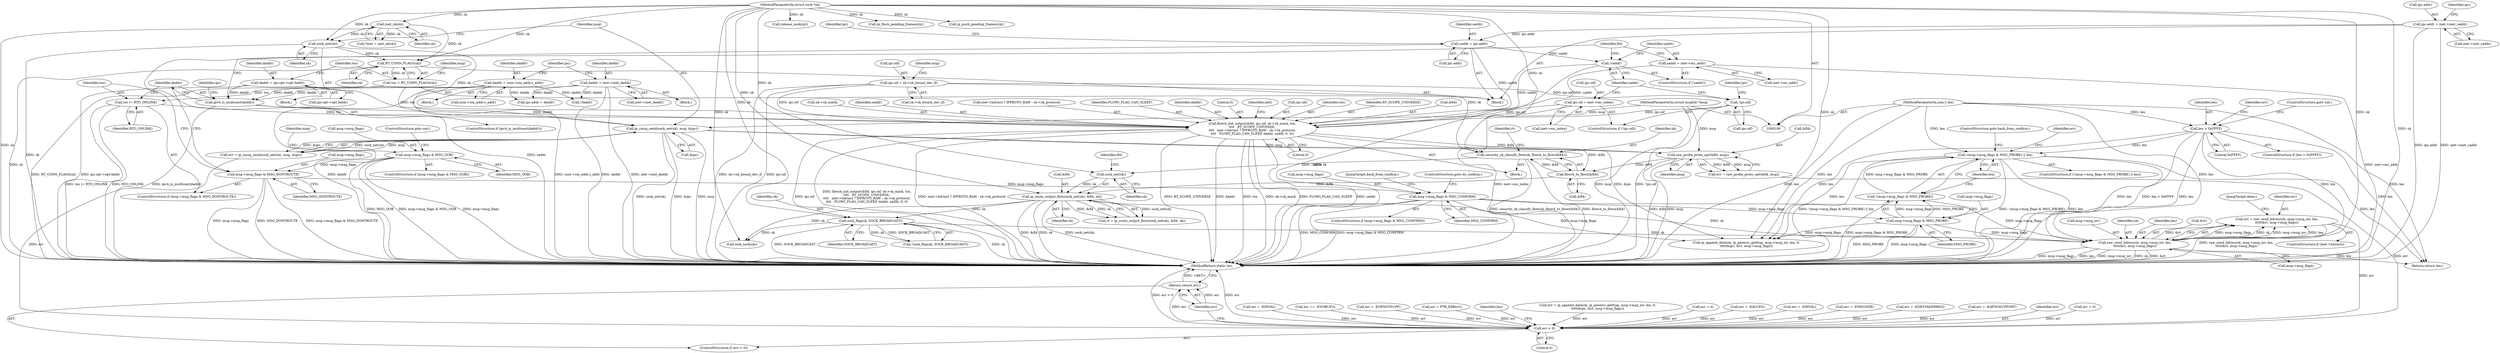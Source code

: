 digraph "0_linux_f6d8bd051c391c1c0458a30b2a7abcd939329259_27@API" {
"1000486" [label="(Call,err = raw_send_hdrinc(sk, msg->msg_iov, len,\n\t\t\t\t\t&rt, msg->msg_flags))"];
"1000488" [label="(Call,raw_send_hdrinc(sk, msg->msg_iov, len,\n\t\t\t\t\t&rt, msg->msg_flags))"];
"1000440" [label="(Call,ip_route_output_flow(sock_net(sk), &fl4, sk))"];
"1000441" [label="(Call,sock_net(sk))"];
"1000433" [label="(Call,security_sk_classify_flow(sk, flowi4_to_flowi(&fl4)))"];
"1000357" [label="(Call,RT_CONN_FLAGS(sk))"];
"1000255" [label="(Call,sock_net(sk))"];
"1000115" [label="(Call,inet_sk(sk))"];
"1000108" [label="(MethodParameterIn,struct sock *sk)"];
"1000435" [label="(Call,flowi4_to_flowi(&fl4))"];
"1000426" [label="(Call,raw_probe_proto_opt(&fl4, msg))"];
"1000394" [label="(Call,flowi4_init_output(&fl4, ipc.oif, sk->sk_mark, tos,\n\t\t\t\t   RT_SCOPE_UNIVERSE,\n\t\t\t\t   inet->hdrincl ? IPPROTO_RAW : sk->sk_protocol,\n\t\t\t\t   FLOWI_FLAG_CAN_SLEEP, daddr, saddr, 0, 0))"];
"1000377" [label="(Call,ipc.oif = inet->mc_index)"];
"1000373" [label="(Call,!ipc.oif)"];
"1000240" [label="(Call,ipc.oif = sk->sk_bound_dev_if)"];
"1000355" [label="(Call,tos = RT_CONN_FLAGS(sk))"];
"1000365" [label="(Call,tos |= RTO_ONLINK)"];
"1000369" [label="(Call,ipv4_is_multicast(daddr))"];
"1000346" [label="(Call,daddr = ipc.opt->opt.faddr)"];
"1000218" [label="(Call,daddr = inet->inet_daddr)"];
"1000198" [label="(Call,daddr = usin->sin_addr.s_addr)"];
"1000387" [label="(Call,saddr = inet->mc_addr)"];
"1000385" [label="(Call,!saddr)"];
"1000270" [label="(Call,saddr = ipc.addr)"];
"1000223" [label="(Call,ipc.addr = inet->inet_saddr)"];
"1000254" [label="(Call,ip_cmsg_send(sock_net(sk), msg, &ipc))"];
"1000109" [label="(MethodParameterIn,struct msghdr *msg)"];
"1000470" [label="(Call,sock_flag(sk, SOCK_BROADCAST))"];
"1000589" [label="(Call,!(msg->msg_flags & MSG_PROBE) || len)"];
"1000590" [label="(Call,!(msg->msg_flags & MSG_PROBE))"];
"1000591" [label="(Call,msg->msg_flags & MSG_PROBE)"];
"1000475" [label="(Call,msg->msg_flags & MSG_CONFIRM)"];
"1000360" [label="(Call,msg->msg_flags & MSG_DONTROUTE)"];
"1000145" [label="(Call,msg->msg_flags & MSG_OOB)"];
"1000136" [label="(Call,len > 0xFFFF)"];
"1000110" [label="(MethodParameterIn,size_t len)"];
"1000575" [label="(Call,err < 0)"];
"1000578" [label="(Return,return err;)"];
"1000227" [label="(Call,inet->inet_saddr)"];
"1000490" [label="(Call,msg->msg_iov)"];
"1000433" [label="(Call,security_sk_classify_flow(sk, flowi4_to_flowi(&fl4)))"];
"1000141" [label="(Identifier,err)"];
"1000365" [label="(Call,tos |= RTO_ONLINK)"];
"1000588" [label="(ControlStructure,if (!(msg->msg_flags & MSG_PROBE) || len))"];
"1000577" [label="(Literal,0)"];
"1000387" [label="(Call,saddr = inet->mc_addr)"];
"1000324" [label="(Call,err = -EINVAL)"];
"1000277" [label="(Identifier,ipc)"];
"1000400" [label="(Call,sk->sk_mark)"];
"1000440" [label="(Call,ip_route_output_flow(sock_net(sk), &fl4, sk))"];
"1000254" [label="(Call,ip_cmsg_send(sock_net(sk), msg, &ipc))"];
"1000564" [label="(JumpTarget,done:)"];
"1000355" [label="(Call,tos = RT_CONN_FLAGS(sk))"];
"1000479" [label="(Identifier,MSG_CONFIRM)"];
"1000415" [label="(Identifier,saddr)"];
"1000551" [label="(Call,err == -ENOBUFS)"];
"1000218" [label="(Call,daddr = inet->inet_daddr)"];
"1000223" [label="(Call,ipc.addr = inet->inet_saddr)"];
"1000356" [label="(Identifier,tos)"];
"1000139" [label="(ControlStructure,goto out;)"];
"1000272" [label="(Call,ipc.addr)"];
"1000255" [label="(Call,sock_net(sk))"];
"1000377" [label="(Call,ipc.oif = inet->mc_index)"];
"1000590" [label="(Call,!(msg->msg_flags & MSG_PROBE))"];
"1000200" [label="(Call,usin->sin_addr.s_addr)"];
"1000341" [label="(Block,)"];
"1000138" [label="(Literal,0xFFFF)"];
"1000486" [label="(Call,err = raw_send_hdrinc(sk, msg->msg_iov, len,\n\t\t\t\t\t&rt, msg->msg_flags))"];
"1000517" [label="(Call,ip_append_data(sk, ip_generic_getfrag, msg->msg_iov, len, 0,\n\t\t\t\t\t&ipc, &rt, msg->msg_flags))"];
"1000405" [label="(Call,inet->hdrincl ? IPPROTO_RAW : sk->sk_protocol)"];
"1000434" [label="(Identifier,sk)"];
"1000346" [label="(Call,daddr = ipc.opt->opt.faddr)"];
"1000475" [label="(Call,msg->msg_flags & MSG_CONFIRM)"];
"1000225" [label="(Identifier,ipc)"];
"1000471" [label="(Identifier,sk)"];
"1000140" [label="(Call,err = -EOPNOTSUPP)"];
"1000348" [label="(Call,ipc.opt->opt.faddr)"];
"1000427" [label="(Call,&fl4)"];
"1000244" [label="(Call,sk->sk_bound_dev_if)"];
"1000413" [label="(Identifier,FLOWI_FLAG_CAN_SLEEP)"];
"1000361" [label="(Call,msg->msg_flags)"];
"1000137" [label="(Identifier,len)"];
"1000372" [label="(ControlStructure,if (!ipc.oif))"];
"1000596" [label="(Identifier,len)"];
"1000592" [label="(Call,msg->msg_flags)"];
"1000258" [label="(Call,&ipc)"];
"1000362" [label="(Identifier,msg)"];
"1000146" [label="(Call,msg->msg_flags)"];
"1000589" [label="(Call,!(msg->msg_flags & MSG_PROBE) || len)"];
"1000435" [label="(Call,flowi4_to_flowi(&fl4))"];
"1000375" [label="(Identifier,ipc)"];
"1000450" [label="(Call,err = PTR_ERR(rt))"];
"1000198" [label="(Call,daddr = usin->sin_addr.s_addr)"];
"1000414" [label="(Identifier,daddr)"];
"1000224" [label="(Call,ipc.addr)"];
"1000241" [label="(Call,ipc.oif)"];
"1000474" [label="(ControlStructure,if (msg->msg_flags & MSG_CONFIRM))"];
"1000513" [label="(Call,lock_sock(sk))"];
"1000597" [label="(ControlStructure,goto back_from_confirm;)"];
"1000578" [label="(Return,return err;)"];
"1000270" [label="(Call,saddr = ipc.addr)"];
"1000275" [label="(Call,ipc.addr = daddr)"];
"1000367" [label="(Identifier,RTO_ONLINK)"];
"1000360" [label="(Call,msg->msg_flags & MSG_DONTROUTE)"];
"1000115" [label="(Call,inet_sk(sk))"];
"1000496" [label="(Call,msg->msg_flags)"];
"1000359" [label="(ControlStructure,if (msg->msg_flags & MSG_DONTROUTE))"];
"1000581" [label="(Identifier,len)"];
"1000416" [label="(Literal,0)"];
"1000384" [label="(ControlStructure,if (!saddr))"];
"1000470" [label="(Call,sock_flag(sk, SOCK_BROADCAST))"];
"1000113" [label="(Call,*inet = inet_sk(sk))"];
"1000357" [label="(Call,RT_CONN_FLAGS(sk))"];
"1000385" [label="(Call,!saddr)"];
"1000240" [label="(Call,ipc.oif = sk->sk_bound_dev_if)"];
"1000386" [label="(Identifier,saddr)"];
"1000515" [label="(Call,err = ip_append_data(sk, ip_generic_getfrag, msg->msg_iov, len, 0,\n\t\t\t\t\t&ipc, &rt, msg->msg_flags))"];
"1000559" [label="(Call,err = 0)"];
"1000144" [label="(ControlStructure,if (msg->msg_flags & MSG_OOB))"];
"1000489" [label="(Identifier,sk)"];
"1000488" [label="(Call,raw_send_hdrinc(sk, msg->msg_iov, len,\n\t\t\t\t\t&rt, msg->msg_flags))"];
"1000347" [label="(Identifier,daddr)"];
"1000150" [label="(ControlStructure,goto out;)"];
"1000436" [label="(Call,&fl4)"];
"1000109" [label="(MethodParameterIn,struct msghdr *msg)"];
"1000472" [label="(Identifier,SOCK_BROADCAST)"];
"1000389" [label="(Call,inet->mc_addr)"];
"1000580" [label="(Return,return len;)"];
"1000252" [label="(Call,err = ip_cmsg_send(sock_net(sk), msg, &ipc))"];
"1000421" [label="(Identifier,inet)"];
"1000476" [label="(Call,msg->msg_flags)"];
"1000458" [label="(Call,err = -EACCES)"];
"1000482" [label="(ControlStructure,if (inet->hdrincl))"];
"1000153" [label="(Identifier,msg)"];
"1000394" [label="(Call,flowi4_init_output(&fl4, ipc.oif, sk->sk_mark, tos,\n\t\t\t\t   RT_SCOPE_UNIVERSE,\n\t\t\t\t   inet->hdrincl ? IPPROTO_RAW : sk->sk_protocol,\n\t\t\t\t   FLOWI_FLAG_CAN_SLEEP, daddr, saddr, 0, 0))"];
"1000219" [label="(Identifier,daddr)"];
"1000443" [label="(Call,&fl4)"];
"1000164" [label="(Call,err = -EINVAL)"];
"1000370" [label="(Identifier,daddr)"];
"1000364" [label="(Identifier,MSG_DONTROUTE)"];
"1000373" [label="(Call,!ipc.oif)"];
"1000481" [label="(JumpTarget,back_from_confirm:)"];
"1000438" [label="(Call,rt = ip_route_output_flow(sock_net(sk), &fl4, sk))"];
"1000480" [label="(ControlStructure,goto do_confirm;)"];
"1000595" [label="(Identifier,MSG_PROBE)"];
"1000257" [label="(Identifier,msg)"];
"1000424" [label="(Call,err = raw_probe_proto_opt(&fl4, msg))"];
"1000343" [label="(Call,!daddr)"];
"1000417" [label="(Literal,0)"];
"1000579" [label="(Identifier,err)"];
"1000249" [label="(Identifier,msg)"];
"1000493" [label="(Identifier,len)"];
"1000429" [label="(Identifier,msg)"];
"1000444" [label="(Identifier,fl4)"];
"1000131" [label="(Call,err = -EMSGSIZE)"];
"1000397" [label="(Call,ipc.oif)"];
"1000562" [label="(Call,release_sock(sk))"];
"1000469" [label="(Call,!sock_flag(sk, SOCK_BROADCAST))"];
"1000256" [label="(Identifier,sk)"];
"1000368" [label="(ControlStructure,if (ipv4_is_multicast(daddr)))"];
"1000271" [label="(Identifier,saddr)"];
"1000111" [label="(Block,)"];
"1000439" [label="(Identifier,rt)"];
"1000445" [label="(Identifier,sk)"];
"1000381" [label="(Call,inet->mc_index)"];
"1000206" [label="(Block,)"];
"1000145" [label="(Call,msg->msg_flags & MSG_OOB)"];
"1000369" [label="(Call,ipv4_is_multicast(daddr))"];
"1000135" [label="(ControlStructure,if (len > 0xFFFF))"];
"1000207" [label="(Call,err = -EDESTADDRREQ)"];
"1000403" [label="(Identifier,tos)"];
"1000404" [label="(Identifier,RT_SCOPE_UNIVERSE)"];
"1000149" [label="(Identifier,MSG_OOB)"];
"1000591" [label="(Call,msg->msg_flags & MSG_PROBE)"];
"1000602" [label="(MethodReturn,static int)"];
"1000494" [label="(Call,&rt)"];
"1000599" [label="(Identifier,err)"];
"1000574" [label="(ControlStructure,if (err < 0))"];
"1000442" [label="(Identifier,sk)"];
"1000189" [label="(Call,err = -EAFNOSUPPORT)"];
"1000232" [label="(Identifier,ipc)"];
"1000396" [label="(Identifier,fl4)"];
"1000374" [label="(Call,ipc.oif)"];
"1000392" [label="(Block,)"];
"1000576" [label="(Identifier,err)"];
"1000388" [label="(Identifier,saddr)"];
"1000441" [label="(Call,sock_net(sk))"];
"1000358" [label="(Identifier,sk)"];
"1000395" [label="(Call,&fl4)"];
"1000575" [label="(Call,err < 0)"];
"1000136" [label="(Call,len > 0xFFFF)"];
"1000534" [label="(Call,ip_flush_pending_frames(sk))"];
"1000378" [label="(Call,ipc.oif)"];
"1000379" [label="(Identifier,ipc)"];
"1000547" [label="(Call,ip_push_pending_frames(sk))"];
"1000116" [label="(Identifier,sk)"];
"1000155" [label="(Block,)"];
"1000426" [label="(Call,raw_probe_proto_opt(&fl4, msg))"];
"1000220" [label="(Call,inet->inet_daddr)"];
"1000199" [label="(Identifier,daddr)"];
"1000366" [label="(Identifier,tos)"];
"1000108" [label="(MethodParameterIn,struct sock *sk)"];
"1000487" [label="(Identifier,err)"];
"1000598" [label="(Call,err = 0)"];
"1000110" [label="(MethodParameterIn,size_t len)"];
"1000486" -> "1000482"  [label="AST: "];
"1000486" -> "1000488"  [label="CFG: "];
"1000487" -> "1000486"  [label="AST: "];
"1000488" -> "1000486"  [label="AST: "];
"1000564" -> "1000486"  [label="CFG: "];
"1000486" -> "1000602"  [label="DDG: raw_send_hdrinc(sk, msg->msg_iov, len,\n\t\t\t\t\t&rt, msg->msg_flags)"];
"1000488" -> "1000486"  [label="DDG: msg->msg_flags"];
"1000488" -> "1000486"  [label="DDG: sk"];
"1000488" -> "1000486"  [label="DDG: msg->msg_iov"];
"1000488" -> "1000486"  [label="DDG: len"];
"1000488" -> "1000486"  [label="DDG: &rt"];
"1000486" -> "1000575"  [label="DDG: err"];
"1000488" -> "1000496"  [label="CFG: "];
"1000489" -> "1000488"  [label="AST: "];
"1000490" -> "1000488"  [label="AST: "];
"1000493" -> "1000488"  [label="AST: "];
"1000494" -> "1000488"  [label="AST: "];
"1000496" -> "1000488"  [label="AST: "];
"1000488" -> "1000602"  [label="DDG: sk"];
"1000488" -> "1000602"  [label="DDG: &rt"];
"1000488" -> "1000602"  [label="DDG: msg->msg_flags"];
"1000488" -> "1000602"  [label="DDG: len"];
"1000488" -> "1000602"  [label="DDG: msg->msg_iov"];
"1000440" -> "1000488"  [label="DDG: sk"];
"1000470" -> "1000488"  [label="DDG: sk"];
"1000108" -> "1000488"  [label="DDG: sk"];
"1000589" -> "1000488"  [label="DDG: len"];
"1000136" -> "1000488"  [label="DDG: len"];
"1000110" -> "1000488"  [label="DDG: len"];
"1000475" -> "1000488"  [label="DDG: msg->msg_flags"];
"1000591" -> "1000488"  [label="DDG: msg->msg_flags"];
"1000488" -> "1000580"  [label="DDG: len"];
"1000440" -> "1000438"  [label="AST: "];
"1000440" -> "1000445"  [label="CFG: "];
"1000441" -> "1000440"  [label="AST: "];
"1000443" -> "1000440"  [label="AST: "];
"1000445" -> "1000440"  [label="AST: "];
"1000438" -> "1000440"  [label="CFG: "];
"1000440" -> "1000602"  [label="DDG: &fl4"];
"1000440" -> "1000602"  [label="DDG: sk"];
"1000440" -> "1000602"  [label="DDG: sock_net(sk)"];
"1000440" -> "1000438"  [label="DDG: sock_net(sk)"];
"1000440" -> "1000438"  [label="DDG: &fl4"];
"1000440" -> "1000438"  [label="DDG: sk"];
"1000441" -> "1000440"  [label="DDG: sk"];
"1000435" -> "1000440"  [label="DDG: &fl4"];
"1000108" -> "1000440"  [label="DDG: sk"];
"1000440" -> "1000470"  [label="DDG: sk"];
"1000440" -> "1000513"  [label="DDG: sk"];
"1000441" -> "1000442"  [label="CFG: "];
"1000442" -> "1000441"  [label="AST: "];
"1000444" -> "1000441"  [label="CFG: "];
"1000433" -> "1000441"  [label="DDG: sk"];
"1000108" -> "1000441"  [label="DDG: sk"];
"1000433" -> "1000392"  [label="AST: "];
"1000433" -> "1000435"  [label="CFG: "];
"1000434" -> "1000433"  [label="AST: "];
"1000435" -> "1000433"  [label="AST: "];
"1000439" -> "1000433"  [label="CFG: "];
"1000433" -> "1000602"  [label="DDG: security_sk_classify_flow(sk, flowi4_to_flowi(&fl4))"];
"1000433" -> "1000602"  [label="DDG: flowi4_to_flowi(&fl4)"];
"1000357" -> "1000433"  [label="DDG: sk"];
"1000108" -> "1000433"  [label="DDG: sk"];
"1000435" -> "1000433"  [label="DDG: &fl4"];
"1000357" -> "1000355"  [label="AST: "];
"1000357" -> "1000358"  [label="CFG: "];
"1000358" -> "1000357"  [label="AST: "];
"1000355" -> "1000357"  [label="CFG: "];
"1000357" -> "1000602"  [label="DDG: sk"];
"1000357" -> "1000355"  [label="DDG: sk"];
"1000255" -> "1000357"  [label="DDG: sk"];
"1000115" -> "1000357"  [label="DDG: sk"];
"1000108" -> "1000357"  [label="DDG: sk"];
"1000255" -> "1000254"  [label="AST: "];
"1000255" -> "1000256"  [label="CFG: "];
"1000256" -> "1000255"  [label="AST: "];
"1000257" -> "1000255"  [label="CFG: "];
"1000255" -> "1000602"  [label="DDG: sk"];
"1000255" -> "1000254"  [label="DDG: sk"];
"1000115" -> "1000255"  [label="DDG: sk"];
"1000108" -> "1000255"  [label="DDG: sk"];
"1000115" -> "1000113"  [label="AST: "];
"1000115" -> "1000116"  [label="CFG: "];
"1000116" -> "1000115"  [label="AST: "];
"1000113" -> "1000115"  [label="CFG: "];
"1000115" -> "1000602"  [label="DDG: sk"];
"1000115" -> "1000113"  [label="DDG: sk"];
"1000108" -> "1000115"  [label="DDG: sk"];
"1000108" -> "1000106"  [label="AST: "];
"1000108" -> "1000602"  [label="DDG: sk"];
"1000108" -> "1000470"  [label="DDG: sk"];
"1000108" -> "1000513"  [label="DDG: sk"];
"1000108" -> "1000517"  [label="DDG: sk"];
"1000108" -> "1000534"  [label="DDG: sk"];
"1000108" -> "1000547"  [label="DDG: sk"];
"1000108" -> "1000562"  [label="DDG: sk"];
"1000435" -> "1000436"  [label="CFG: "];
"1000436" -> "1000435"  [label="AST: "];
"1000426" -> "1000435"  [label="DDG: &fl4"];
"1000394" -> "1000435"  [label="DDG: &fl4"];
"1000426" -> "1000424"  [label="AST: "];
"1000426" -> "1000429"  [label="CFG: "];
"1000427" -> "1000426"  [label="AST: "];
"1000429" -> "1000426"  [label="AST: "];
"1000424" -> "1000426"  [label="CFG: "];
"1000426" -> "1000602"  [label="DDG: &fl4"];
"1000426" -> "1000602"  [label="DDG: msg"];
"1000426" -> "1000424"  [label="DDG: &fl4"];
"1000426" -> "1000424"  [label="DDG: msg"];
"1000394" -> "1000426"  [label="DDG: &fl4"];
"1000254" -> "1000426"  [label="DDG: msg"];
"1000109" -> "1000426"  [label="DDG: msg"];
"1000394" -> "1000392"  [label="AST: "];
"1000394" -> "1000417"  [label="CFG: "];
"1000395" -> "1000394"  [label="AST: "];
"1000397" -> "1000394"  [label="AST: "];
"1000400" -> "1000394"  [label="AST: "];
"1000403" -> "1000394"  [label="AST: "];
"1000404" -> "1000394"  [label="AST: "];
"1000405" -> "1000394"  [label="AST: "];
"1000413" -> "1000394"  [label="AST: "];
"1000414" -> "1000394"  [label="AST: "];
"1000415" -> "1000394"  [label="AST: "];
"1000416" -> "1000394"  [label="AST: "];
"1000417" -> "1000394"  [label="AST: "];
"1000421" -> "1000394"  [label="CFG: "];
"1000394" -> "1000602"  [label="DDG: ipc.oif"];
"1000394" -> "1000602"  [label="DDG: flowi4_init_output(&fl4, ipc.oif, sk->sk_mark, tos,\n\t\t\t\t   RT_SCOPE_UNIVERSE,\n\t\t\t\t   inet->hdrincl ? IPPROTO_RAW : sk->sk_protocol,\n\t\t\t\t   FLOWI_FLAG_CAN_SLEEP, daddr, saddr, 0, 0)"];
"1000394" -> "1000602"  [label="DDG: inet->hdrincl ? IPPROTO_RAW : sk->sk_protocol"];
"1000394" -> "1000602"  [label="DDG: RT_SCOPE_UNIVERSE"];
"1000394" -> "1000602"  [label="DDG: daddr"];
"1000394" -> "1000602"  [label="DDG: tos"];
"1000394" -> "1000602"  [label="DDG: sk->sk_mark"];
"1000394" -> "1000602"  [label="DDG: FLOWI_FLAG_CAN_SLEEP"];
"1000394" -> "1000602"  [label="DDG: saddr"];
"1000377" -> "1000394"  [label="DDG: ipc.oif"];
"1000373" -> "1000394"  [label="DDG: ipc.oif"];
"1000240" -> "1000394"  [label="DDG: ipc.oif"];
"1000355" -> "1000394"  [label="DDG: tos"];
"1000365" -> "1000394"  [label="DDG: tos"];
"1000369" -> "1000394"  [label="DDG: daddr"];
"1000387" -> "1000394"  [label="DDG: saddr"];
"1000385" -> "1000394"  [label="DDG: saddr"];
"1000270" -> "1000394"  [label="DDG: saddr"];
"1000377" -> "1000372"  [label="AST: "];
"1000377" -> "1000381"  [label="CFG: "];
"1000378" -> "1000377"  [label="AST: "];
"1000381" -> "1000377"  [label="AST: "];
"1000386" -> "1000377"  [label="CFG: "];
"1000377" -> "1000602"  [label="DDG: inet->mc_index"];
"1000373" -> "1000372"  [label="AST: "];
"1000373" -> "1000374"  [label="CFG: "];
"1000374" -> "1000373"  [label="AST: "];
"1000379" -> "1000373"  [label="CFG: "];
"1000386" -> "1000373"  [label="CFG: "];
"1000373" -> "1000602"  [label="DDG: !ipc.oif"];
"1000240" -> "1000373"  [label="DDG: ipc.oif"];
"1000240" -> "1000111"  [label="AST: "];
"1000240" -> "1000244"  [label="CFG: "];
"1000241" -> "1000240"  [label="AST: "];
"1000244" -> "1000240"  [label="AST: "];
"1000249" -> "1000240"  [label="CFG: "];
"1000240" -> "1000602"  [label="DDG: sk->sk_bound_dev_if"];
"1000240" -> "1000602"  [label="DDG: ipc.oif"];
"1000355" -> "1000111"  [label="AST: "];
"1000356" -> "1000355"  [label="AST: "];
"1000362" -> "1000355"  [label="CFG: "];
"1000355" -> "1000602"  [label="DDG: RT_CONN_FLAGS(sk)"];
"1000355" -> "1000365"  [label="DDG: tos"];
"1000365" -> "1000359"  [label="AST: "];
"1000365" -> "1000367"  [label="CFG: "];
"1000366" -> "1000365"  [label="AST: "];
"1000367" -> "1000365"  [label="AST: "];
"1000370" -> "1000365"  [label="CFG: "];
"1000365" -> "1000602"  [label="DDG: tos |= RTO_ONLINK"];
"1000365" -> "1000602"  [label="DDG: RTO_ONLINK"];
"1000369" -> "1000368"  [label="AST: "];
"1000369" -> "1000370"  [label="CFG: "];
"1000370" -> "1000369"  [label="AST: "];
"1000375" -> "1000369"  [label="CFG: "];
"1000396" -> "1000369"  [label="CFG: "];
"1000369" -> "1000602"  [label="DDG: ipv4_is_multicast(daddr)"];
"1000346" -> "1000369"  [label="DDG: daddr"];
"1000218" -> "1000369"  [label="DDG: daddr"];
"1000198" -> "1000369"  [label="DDG: daddr"];
"1000346" -> "1000341"  [label="AST: "];
"1000346" -> "1000348"  [label="CFG: "];
"1000347" -> "1000346"  [label="AST: "];
"1000348" -> "1000346"  [label="AST: "];
"1000356" -> "1000346"  [label="CFG: "];
"1000346" -> "1000602"  [label="DDG: ipc.opt->opt.faddr"];
"1000218" -> "1000206"  [label="AST: "];
"1000218" -> "1000220"  [label="CFG: "];
"1000219" -> "1000218"  [label="AST: "];
"1000220" -> "1000218"  [label="AST: "];
"1000225" -> "1000218"  [label="CFG: "];
"1000218" -> "1000602"  [label="DDG: daddr"];
"1000218" -> "1000602"  [label="DDG: inet->inet_daddr"];
"1000218" -> "1000275"  [label="DDG: daddr"];
"1000218" -> "1000343"  [label="DDG: daddr"];
"1000198" -> "1000155"  [label="AST: "];
"1000198" -> "1000200"  [label="CFG: "];
"1000199" -> "1000198"  [label="AST: "];
"1000200" -> "1000198"  [label="AST: "];
"1000225" -> "1000198"  [label="CFG: "];
"1000198" -> "1000602"  [label="DDG: usin->sin_addr.s_addr"];
"1000198" -> "1000602"  [label="DDG: daddr"];
"1000198" -> "1000275"  [label="DDG: daddr"];
"1000198" -> "1000343"  [label="DDG: daddr"];
"1000387" -> "1000384"  [label="AST: "];
"1000387" -> "1000389"  [label="CFG: "];
"1000388" -> "1000387"  [label="AST: "];
"1000389" -> "1000387"  [label="AST: "];
"1000396" -> "1000387"  [label="CFG: "];
"1000387" -> "1000602"  [label="DDG: inet->mc_addr"];
"1000385" -> "1000384"  [label="AST: "];
"1000385" -> "1000386"  [label="CFG: "];
"1000386" -> "1000385"  [label="AST: "];
"1000388" -> "1000385"  [label="CFG: "];
"1000396" -> "1000385"  [label="CFG: "];
"1000385" -> "1000602"  [label="DDG: !saddr"];
"1000270" -> "1000385"  [label="DDG: saddr"];
"1000270" -> "1000111"  [label="AST: "];
"1000270" -> "1000272"  [label="CFG: "];
"1000271" -> "1000270"  [label="AST: "];
"1000272" -> "1000270"  [label="AST: "];
"1000277" -> "1000270"  [label="CFG: "];
"1000270" -> "1000602"  [label="DDG: saddr"];
"1000223" -> "1000270"  [label="DDG: ipc.addr"];
"1000223" -> "1000111"  [label="AST: "];
"1000223" -> "1000227"  [label="CFG: "];
"1000224" -> "1000223"  [label="AST: "];
"1000227" -> "1000223"  [label="AST: "];
"1000232" -> "1000223"  [label="CFG: "];
"1000223" -> "1000602"  [label="DDG: inet->inet_saddr"];
"1000223" -> "1000602"  [label="DDG: ipc.addr"];
"1000254" -> "1000252"  [label="AST: "];
"1000254" -> "1000258"  [label="CFG: "];
"1000257" -> "1000254"  [label="AST: "];
"1000258" -> "1000254"  [label="AST: "];
"1000252" -> "1000254"  [label="CFG: "];
"1000254" -> "1000602"  [label="DDG: sock_net(sk)"];
"1000254" -> "1000602"  [label="DDG: &ipc"];
"1000254" -> "1000602"  [label="DDG: msg"];
"1000254" -> "1000252"  [label="DDG: sock_net(sk)"];
"1000254" -> "1000252"  [label="DDG: msg"];
"1000254" -> "1000252"  [label="DDG: &ipc"];
"1000109" -> "1000254"  [label="DDG: msg"];
"1000254" -> "1000517"  [label="DDG: &ipc"];
"1000109" -> "1000106"  [label="AST: "];
"1000109" -> "1000602"  [label="DDG: msg"];
"1000470" -> "1000469"  [label="AST: "];
"1000470" -> "1000472"  [label="CFG: "];
"1000471" -> "1000470"  [label="AST: "];
"1000472" -> "1000470"  [label="AST: "];
"1000469" -> "1000470"  [label="CFG: "];
"1000470" -> "1000602"  [label="DDG: SOCK_BROADCAST"];
"1000470" -> "1000602"  [label="DDG: sk"];
"1000470" -> "1000469"  [label="DDG: sk"];
"1000470" -> "1000469"  [label="DDG: SOCK_BROADCAST"];
"1000470" -> "1000513"  [label="DDG: sk"];
"1000589" -> "1000588"  [label="AST: "];
"1000589" -> "1000590"  [label="CFG: "];
"1000589" -> "1000596"  [label="CFG: "];
"1000590" -> "1000589"  [label="AST: "];
"1000596" -> "1000589"  [label="AST: "];
"1000597" -> "1000589"  [label="CFG: "];
"1000599" -> "1000589"  [label="CFG: "];
"1000589" -> "1000602"  [label="DDG: !(msg->msg_flags & MSG_PROBE) || len"];
"1000589" -> "1000602"  [label="DDG: !(msg->msg_flags & MSG_PROBE)"];
"1000589" -> "1000602"  [label="DDG: len"];
"1000589" -> "1000517"  [label="DDG: len"];
"1000589" -> "1000580"  [label="DDG: len"];
"1000590" -> "1000589"  [label="DDG: msg->msg_flags & MSG_PROBE"];
"1000136" -> "1000589"  [label="DDG: len"];
"1000110" -> "1000589"  [label="DDG: len"];
"1000590" -> "1000591"  [label="CFG: "];
"1000591" -> "1000590"  [label="AST: "];
"1000596" -> "1000590"  [label="CFG: "];
"1000590" -> "1000602"  [label="DDG: msg->msg_flags & MSG_PROBE"];
"1000591" -> "1000590"  [label="DDG: msg->msg_flags"];
"1000591" -> "1000590"  [label="DDG: MSG_PROBE"];
"1000591" -> "1000595"  [label="CFG: "];
"1000592" -> "1000591"  [label="AST: "];
"1000595" -> "1000591"  [label="AST: "];
"1000591" -> "1000602"  [label="DDG: MSG_PROBE"];
"1000591" -> "1000602"  [label="DDG: msg->msg_flags"];
"1000591" -> "1000517"  [label="DDG: msg->msg_flags"];
"1000475" -> "1000591"  [label="DDG: msg->msg_flags"];
"1000475" -> "1000474"  [label="AST: "];
"1000475" -> "1000479"  [label="CFG: "];
"1000476" -> "1000475"  [label="AST: "];
"1000479" -> "1000475"  [label="AST: "];
"1000480" -> "1000475"  [label="CFG: "];
"1000481" -> "1000475"  [label="CFG: "];
"1000475" -> "1000602"  [label="DDG: MSG_CONFIRM"];
"1000475" -> "1000602"  [label="DDG: msg->msg_flags & MSG_CONFIRM"];
"1000360" -> "1000475"  [label="DDG: msg->msg_flags"];
"1000475" -> "1000517"  [label="DDG: msg->msg_flags"];
"1000360" -> "1000359"  [label="AST: "];
"1000360" -> "1000364"  [label="CFG: "];
"1000361" -> "1000360"  [label="AST: "];
"1000364" -> "1000360"  [label="AST: "];
"1000366" -> "1000360"  [label="CFG: "];
"1000370" -> "1000360"  [label="CFG: "];
"1000360" -> "1000602"  [label="DDG: msg->msg_flags"];
"1000360" -> "1000602"  [label="DDG: MSG_DONTROUTE"];
"1000360" -> "1000602"  [label="DDG: msg->msg_flags & MSG_DONTROUTE"];
"1000145" -> "1000360"  [label="DDG: msg->msg_flags"];
"1000145" -> "1000144"  [label="AST: "];
"1000145" -> "1000149"  [label="CFG: "];
"1000146" -> "1000145"  [label="AST: "];
"1000149" -> "1000145"  [label="AST: "];
"1000150" -> "1000145"  [label="CFG: "];
"1000153" -> "1000145"  [label="CFG: "];
"1000145" -> "1000602"  [label="DDG: MSG_OOB"];
"1000145" -> "1000602"  [label="DDG: msg->msg_flags & MSG_OOB"];
"1000145" -> "1000602"  [label="DDG: msg->msg_flags"];
"1000136" -> "1000135"  [label="AST: "];
"1000136" -> "1000138"  [label="CFG: "];
"1000137" -> "1000136"  [label="AST: "];
"1000138" -> "1000136"  [label="AST: "];
"1000139" -> "1000136"  [label="CFG: "];
"1000141" -> "1000136"  [label="CFG: "];
"1000136" -> "1000602"  [label="DDG: len > 0xFFFF"];
"1000136" -> "1000602"  [label="DDG: len"];
"1000110" -> "1000136"  [label="DDG: len"];
"1000136" -> "1000517"  [label="DDG: len"];
"1000136" -> "1000580"  [label="DDG: len"];
"1000110" -> "1000106"  [label="AST: "];
"1000110" -> "1000602"  [label="DDG: len"];
"1000110" -> "1000517"  [label="DDG: len"];
"1000110" -> "1000580"  [label="DDG: len"];
"1000575" -> "1000574"  [label="AST: "];
"1000575" -> "1000577"  [label="CFG: "];
"1000576" -> "1000575"  [label="AST: "];
"1000577" -> "1000575"  [label="AST: "];
"1000579" -> "1000575"  [label="CFG: "];
"1000581" -> "1000575"  [label="CFG: "];
"1000575" -> "1000602"  [label="DDG: err < 0"];
"1000575" -> "1000602"  [label="DDG: err"];
"1000559" -> "1000575"  [label="DDG: err"];
"1000515" -> "1000575"  [label="DDG: err"];
"1000324" -> "1000575"  [label="DDG: err"];
"1000450" -> "1000575"  [label="DDG: err"];
"1000551" -> "1000575"  [label="DDG: err"];
"1000164" -> "1000575"  [label="DDG: err"];
"1000598" -> "1000575"  [label="DDG: err"];
"1000458" -> "1000575"  [label="DDG: err"];
"1000252" -> "1000575"  [label="DDG: err"];
"1000189" -> "1000575"  [label="DDG: err"];
"1000131" -> "1000575"  [label="DDG: err"];
"1000140" -> "1000575"  [label="DDG: err"];
"1000207" -> "1000575"  [label="DDG: err"];
"1000424" -> "1000575"  [label="DDG: err"];
"1000575" -> "1000578"  [label="DDG: err"];
"1000578" -> "1000574"  [label="AST: "];
"1000578" -> "1000579"  [label="CFG: "];
"1000579" -> "1000578"  [label="AST: "];
"1000602" -> "1000578"  [label="CFG: "];
"1000578" -> "1000602"  [label="DDG: <RET>"];
"1000579" -> "1000578"  [label="DDG: err"];
}
